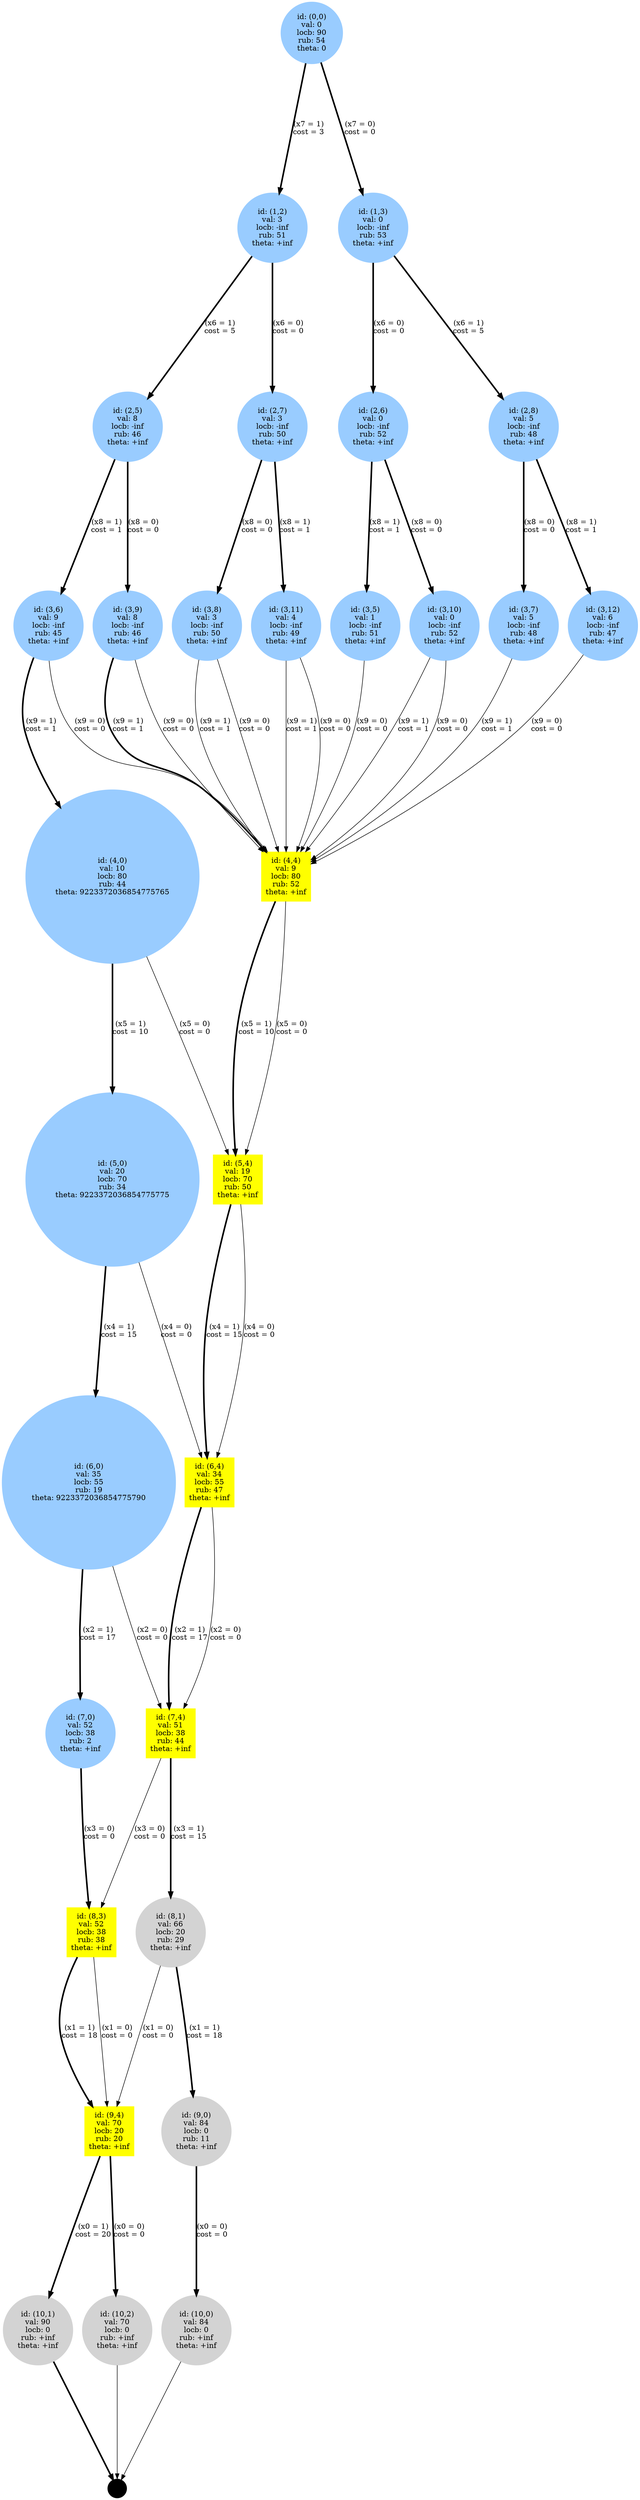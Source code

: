 digraph {
	ranksep = 3;

	node_0_0 [shape=circle,style=filled,color="#99ccff",peripheries=1,group="root",label="id: (0,0)\nval: 0\nlocb: 90\nrub: 54\ntheta: 0"];
	node_1_2 [shape=circle,style=filled,color="#99ccff",peripheries=1,group="7",label="id: (1,2)\nval: 3\nlocb: -inf\nrub: 51\ntheta: +inf"];
	node_0_0 -> node_1_2 [penwidth=3,label="(x7 = 1)\ncost = 3"];
	node_1_3 [shape=circle,style=filled,color="#99ccff",peripheries=1,group="7",label="id: (1,3)\nval: 0\nlocb: -inf\nrub: 53\ntheta: +inf"];
	node_0_0 -> node_1_3 [penwidth=3,label="(x7 = 0)\ncost = 0"];
	node_2_5 [shape=circle,style=filled,color="#99ccff",peripheries=1,group="6",label="id: (2,5)\nval: 8\nlocb: -inf\nrub: 46\ntheta: +inf"];
	node_1_2 -> node_2_5 [penwidth=3,label="(x6 = 1)\ncost = 5"];
	node_2_6 [shape=circle,style=filled,color="#99ccff",peripheries=1,group="6",label="id: (2,6)\nval: 0\nlocb: -inf\nrub: 52\ntheta: +inf"];
	node_1_3 -> node_2_6 [penwidth=3,label="(x6 = 0)\ncost = 0"];
	node_2_7 [shape=circle,style=filled,color="#99ccff",peripheries=1,group="6",label="id: (2,7)\nval: 3\nlocb: -inf\nrub: 50\ntheta: +inf"];
	node_1_2 -> node_2_7 [penwidth=3,label="(x6 = 0)\ncost = 0"];
	node_2_8 [shape=circle,style=filled,color="#99ccff",peripheries=1,group="6",label="id: (2,8)\nval: 5\nlocb: -inf\nrub: 48\ntheta: +inf"];
	node_1_3 -> node_2_8 [penwidth=3,label="(x6 = 1)\ncost = 5"];
	node_3_5 [shape=circle,style=filled,color="#99ccff",peripheries=1,group="8",label="id: (3,5)\nval: 1\nlocb: -inf\nrub: 51\ntheta: +inf"];
	node_2_6 -> node_3_5 [penwidth=3,label="(x8 = 1)\ncost = 1"];
	node_3_6 [shape=circle,style=filled,color="#99ccff",peripheries=1,group="8",label="id: (3,6)\nval: 9\nlocb: -inf\nrub: 45\ntheta: +inf"];
	node_2_5 -> node_3_6 [penwidth=3,label="(x8 = 1)\ncost = 1"];
	node_3_7 [shape=circle,style=filled,color="#99ccff",peripheries=1,group="8",label="id: (3,7)\nval: 5\nlocb: -inf\nrub: 48\ntheta: +inf"];
	node_2_8 -> node_3_7 [penwidth=3,label="(x8 = 0)\ncost = 0"];
	node_3_8 [shape=circle,style=filled,color="#99ccff",peripheries=1,group="8",label="id: (3,8)\nval: 3\nlocb: -inf\nrub: 50\ntheta: +inf"];
	node_2_7 -> node_3_8 [penwidth=3,label="(x8 = 0)\ncost = 0"];
	node_3_9 [shape=circle,style=filled,color="#99ccff",peripheries=1,group="8",label="id: (3,9)\nval: 8\nlocb: -inf\nrub: 46\ntheta: +inf"];
	node_2_5 -> node_3_9 [penwidth=3,label="(x8 = 0)\ncost = 0"];
	node_3_10 [shape=circle,style=filled,color="#99ccff",peripheries=1,group="8",label="id: (3,10)\nval: 0\nlocb: -inf\nrub: 52\ntheta: +inf"];
	node_2_6 -> node_3_10 [penwidth=3,label="(x8 = 0)\ncost = 0"];
	node_3_11 [shape=circle,style=filled,color="#99ccff",peripheries=1,group="8",label="id: (3,11)\nval: 4\nlocb: -inf\nrub: 49\ntheta: +inf"];
	node_2_7 -> node_3_11 [penwidth=3,label="(x8 = 1)\ncost = 1"];
	node_3_12 [shape=circle,style=filled,color="#99ccff",peripheries=1,group="8",label="id: (3,12)\nval: 6\nlocb: -inf\nrub: 47\ntheta: +inf"];
	node_2_8 -> node_3_12 [penwidth=3,label="(x8 = 1)\ncost = 1"];
	node_4_0 [shape=circle,style=filled,color="#99ccff",peripheries=1,group="9",label="id: (4,0)\nval: 10\nlocb: 80\nrub: 44\ntheta: 9223372036854775765"];
	node_3_6 -> node_4_0 [penwidth=3,label="(x9 = 1)\ncost = 1"];
	node_4_4 [shape=square,style=filled,color=yellow,peripheries=1,group="9",label="id: (4,4)\nval: 9\nlocb: 80\nrub: 52\ntheta: +inf"];
	node_3_5 -> node_4_4 [penwidth=1,label="(x9 = 0)\ncost = 0"];
	node_3_6 -> node_4_4 [penwidth=1,label="(x9 = 0)\ncost = 0"];
	node_3_7 -> node_4_4 [penwidth=1,label="(x9 = 1)\ncost = 1"];
	node_3_8 -> node_4_4 [penwidth=1,label="(x9 = 1)\ncost = 1"];
	node_3_8 -> node_4_4 [penwidth=1,label="(x9 = 0)\ncost = 0"];
	node_3_9 -> node_4_4 [penwidth=3,label="(x9 = 1)\ncost = 1"];
	node_3_9 -> node_4_4 [penwidth=1,label="(x9 = 0)\ncost = 0"];
	node_3_10 -> node_4_4 [penwidth=1,label="(x9 = 1)\ncost = 1"];
	node_3_10 -> node_4_4 [penwidth=1,label="(x9 = 0)\ncost = 0"];
	node_3_11 -> node_4_4 [penwidth=1,label="(x9 = 1)\ncost = 1"];
	node_3_11 -> node_4_4 [penwidth=1,label="(x9 = 0)\ncost = 0"];
	node_3_12 -> node_4_4 [penwidth=1,label="(x9 = 0)\ncost = 0"];
	node_5_0 [shape=circle,style=filled,color="#99ccff",peripheries=1,group="5",label="id: (5,0)\nval: 20\nlocb: 70\nrub: 34\ntheta: 9223372036854775775"];
	node_4_0 -> node_5_0 [penwidth=3,label="(x5 = 1)\ncost = 10"];
	node_5_4 [shape=square,style=filled,color=yellow,peripheries=1,group="5",label="id: (5,4)\nval: 19\nlocb: 70\nrub: 50\ntheta: +inf"];
	node_4_4 -> node_5_4 [penwidth=3,label="(x5 = 1)\ncost = 10"];
	node_4_0 -> node_5_4 [penwidth=1,label="(x5 = 0)\ncost = 0"];
	node_4_4 -> node_5_4 [penwidth=1,label="(x5 = 0)\ncost = 0"];
	node_6_0 [shape=circle,style=filled,color="#99ccff",peripheries=1,group="4",label="id: (6,0)\nval: 35\nlocb: 55\nrub: 19\ntheta: 9223372036854775790"];
	node_5_0 -> node_6_0 [penwidth=3,label="(x4 = 1)\ncost = 15"];
	node_6_4 [shape=square,style=filled,color=yellow,peripheries=1,group="4",label="id: (6,4)\nval: 34\nlocb: 55\nrub: 47\ntheta: +inf"];
	node_5_4 -> node_6_4 [penwidth=3,label="(x4 = 1)\ncost = 15"];
	node_5_0 -> node_6_4 [penwidth=1,label="(x4 = 0)\ncost = 0"];
	node_5_4 -> node_6_4 [penwidth=1,label="(x4 = 0)\ncost = 0"];
	node_7_0 [shape=circle,style=filled,color="#99ccff",peripheries=1,group="2",label="id: (7,0)\nval: 52\nlocb: 38\nrub: 2\ntheta: +inf"];
	node_6_0 -> node_7_0 [penwidth=3,label="(x2 = 1)\ncost = 17"];
	node_7_4 [shape=square,style=filled,color=yellow,peripheries=1,group="2",label="id: (7,4)\nval: 51\nlocb: 38\nrub: 44\ntheta: +inf"];
	node_6_4 -> node_7_4 [penwidth=3,label="(x2 = 1)\ncost = 17"];
	node_6_0 -> node_7_4 [penwidth=1,label="(x2 = 0)\ncost = 0"];
	node_6_4 -> node_7_4 [penwidth=1,label="(x2 = 0)\ncost = 0"];
	node_8_1 [shape=circle,style=filled,color=lightgray,peripheries=1,group="3",label="id: (8,1)\nval: 66\nlocb: 20\nrub: 29\ntheta: +inf"];
	node_7_4 -> node_8_1 [penwidth=3,label="(x3 = 1)\ncost = 15"];
	node_8_3 [shape=square,style=filled,color=yellow,peripheries=1,group="3",label="id: (8,3)\nval: 52\nlocb: 38\nrub: 38\ntheta: +inf"];
	node_7_0 -> node_8_3 [penwidth=3,label="(x3 = 0)\ncost = 0"];
	node_7_4 -> node_8_3 [penwidth=1,label="(x3 = 0)\ncost = 0"];
	node_9_0 [shape=circle,style=filled,color=lightgray,peripheries=1,group="1",label="id: (9,0)\nval: 84\nlocb: 0\nrub: 11\ntheta: +inf"];
	node_8_1 -> node_9_0 [penwidth=3,label="(x1 = 1)\ncost = 18"];
	node_9_4 [shape=square,style=filled,color=yellow,peripheries=1,group="1",label="id: (9,4)\nval: 70\nlocb: 20\nrub: 20\ntheta: +inf"];
	node_8_3 -> node_9_4 [penwidth=3,label="(x1 = 1)\ncost = 18"];
	node_8_1 -> node_9_4 [penwidth=1,label="(x1 = 0)\ncost = 0"];
	node_8_3 -> node_9_4 [penwidth=1,label="(x1 = 0)\ncost = 0"];
	node_10_0 [shape=circle,style=filled,color=lightgray,peripheries=1,group="0",label="id: (10,0)\nval: 84\nlocb: 0\nrub: +inf\ntheta: +inf"];
	node_9_0 -> node_10_0 [penwidth=3,label="(x0 = 0)\ncost = 0"];
	node_10_1 [shape=circle,style=filled,color=lightgray,peripheries=1,group="0",label="id: (10,1)\nval: 90\nlocb: 0\nrub: +inf\ntheta: +inf"];
	node_9_4 -> node_10_1 [penwidth=3,label="(x0 = 1)\ncost = 20"];
	node_10_2 [shape=circle,style=filled,color=lightgray,peripheries=1,group="0",label="id: (10,2)\nval: 70\nlocb: 0\nrub: +inf\ntheta: +inf"];
	node_9_4 -> node_10_2 [penwidth=3,label="(x0 = 0)\ncost = 0"];
	terminal [shape="circle", label="", style="filled", color="black", group="terminal"];
	node_10_0 -> terminal;
	node_10_1 -> terminal [penwidth=3];
	node_10_2 -> terminal;
}
